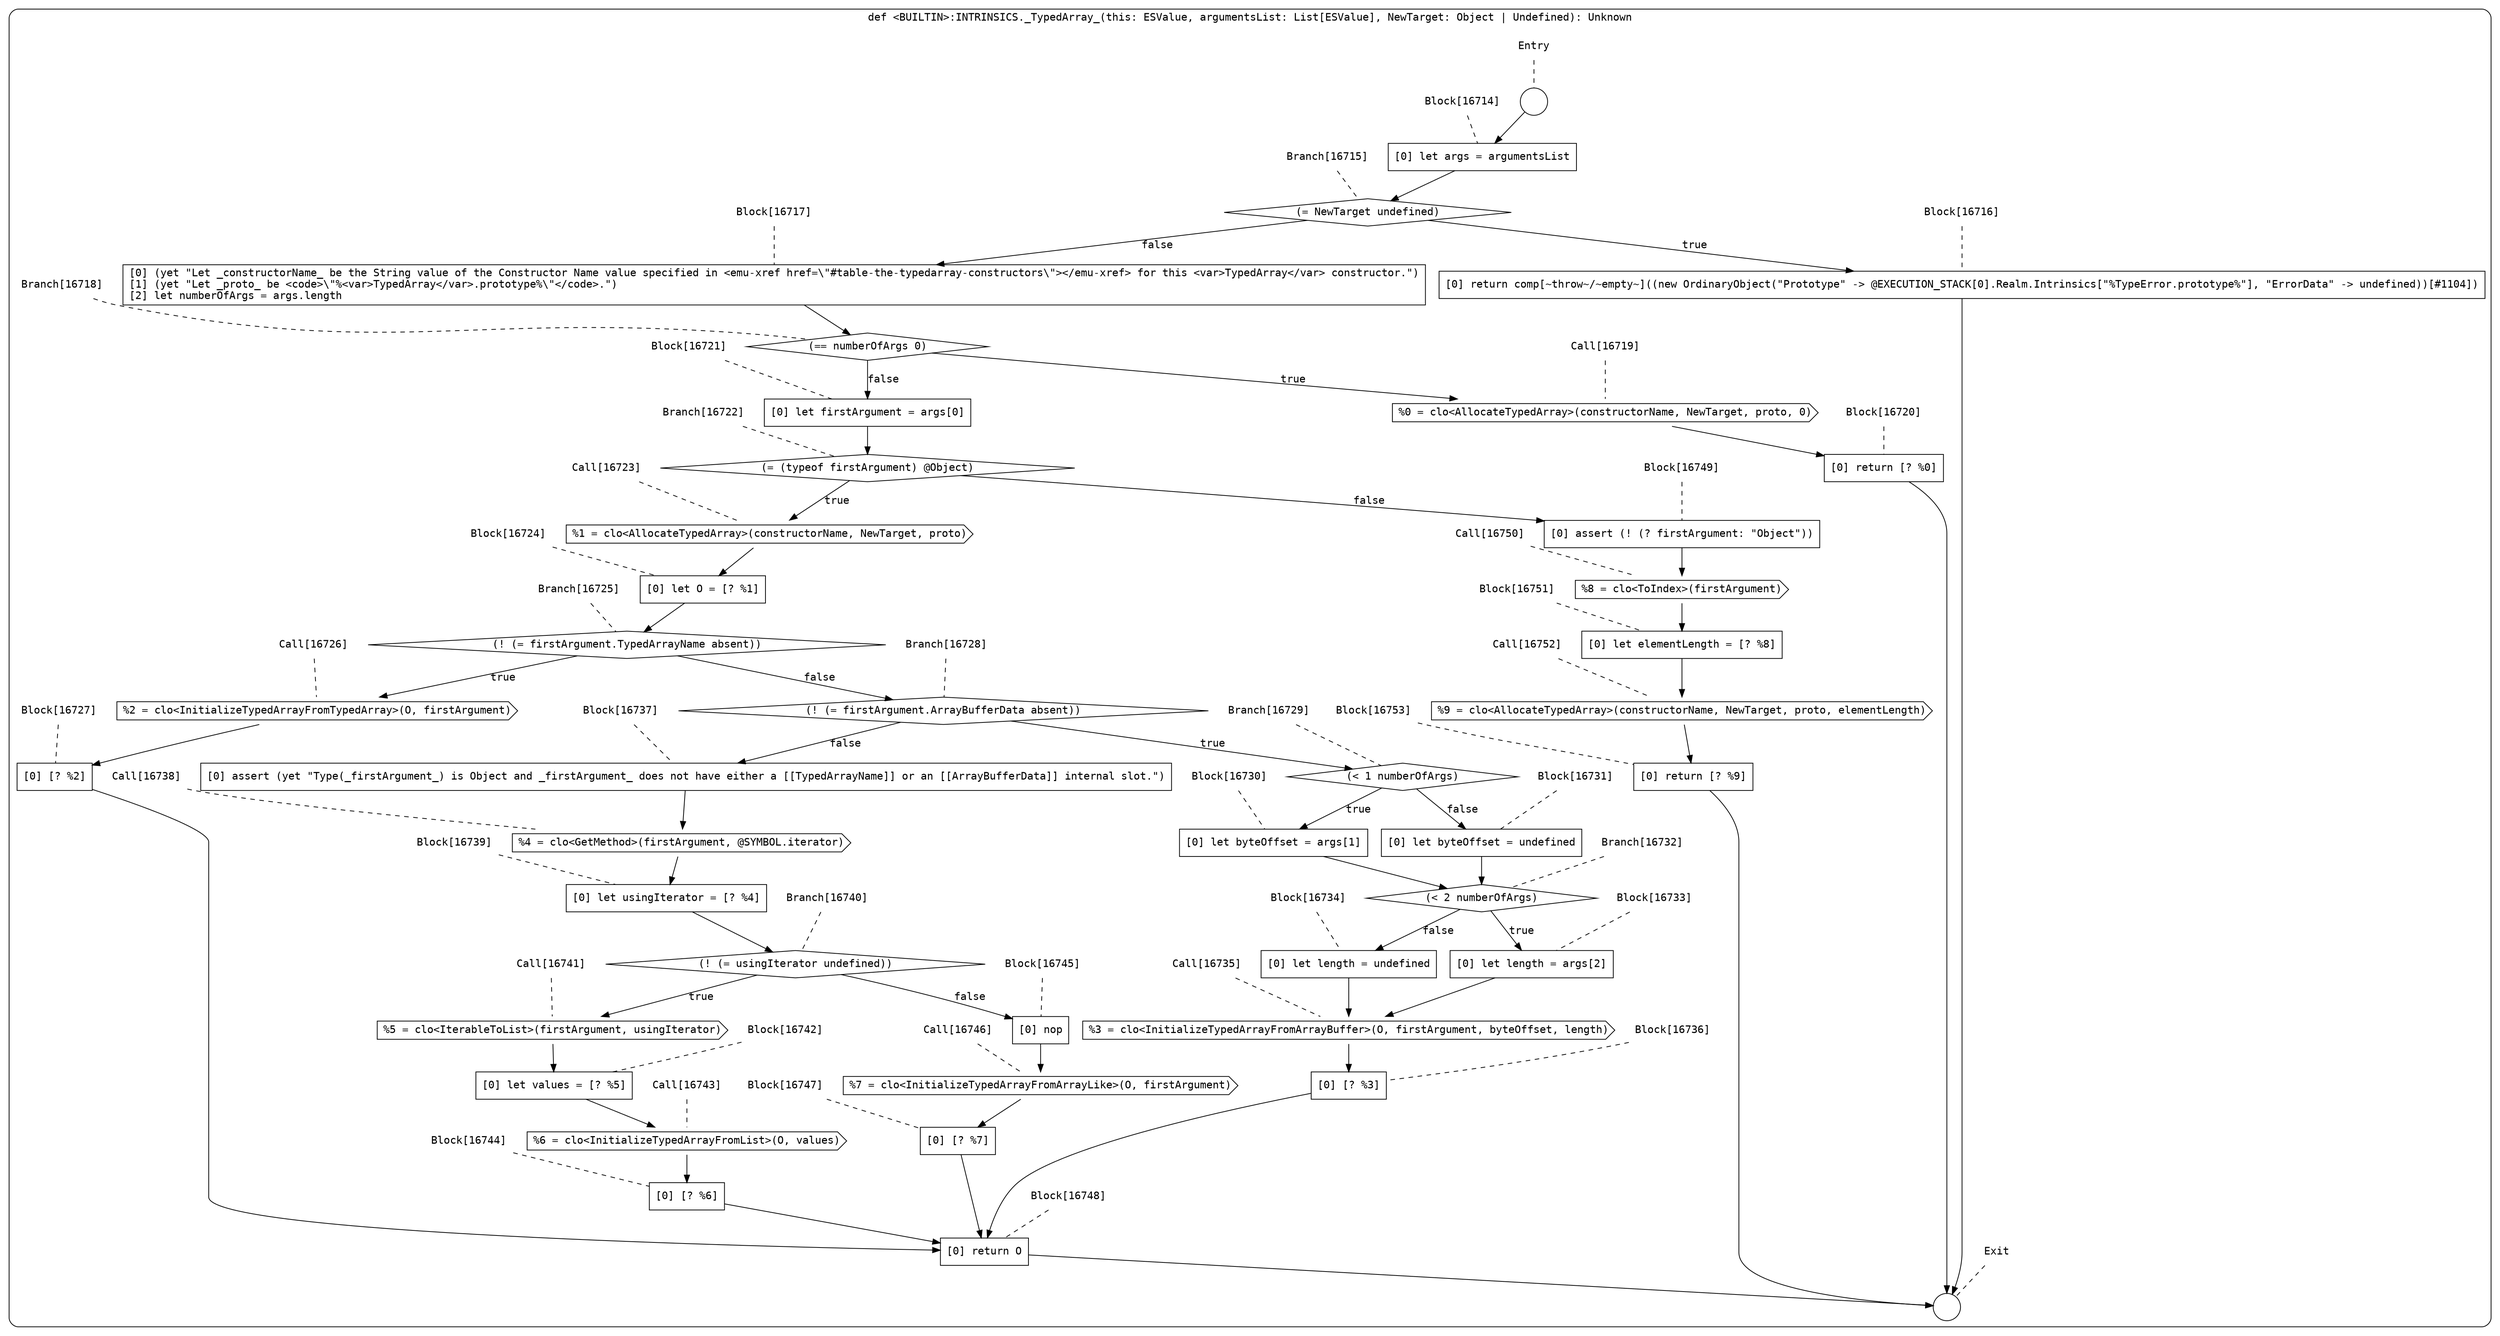 digraph {
  graph [fontname = "Consolas"]
  node [fontname = "Consolas"]
  edge [fontname = "Consolas"]
  subgraph cluster2425 {
    label = "def <BUILTIN>:INTRINSICS._TypedArray_(this: ESValue, argumentsList: List[ESValue], NewTarget: Object | Undefined): Unknown"
    style = rounded
    cluster2425_entry_name [shape=none, label=<<font color="black">Entry</font>>]
    cluster2425_entry_name -> cluster2425_entry [arrowhead=none, color="black", style=dashed]
    cluster2425_entry [shape=circle label=" " color="black" fillcolor="white" style=filled]
    cluster2425_entry -> node16714 [color="black"]
    cluster2425_exit_name [shape=none, label=<<font color="black">Exit</font>>]
    cluster2425_exit_name -> cluster2425_exit [arrowhead=none, color="black", style=dashed]
    cluster2425_exit [shape=circle label=" " color="black" fillcolor="white" style=filled]
    node16714_name [shape=none, label=<<font color="black">Block[16714]</font>>]
    node16714_name -> node16714 [arrowhead=none, color="black", style=dashed]
    node16714 [shape=box, label=<<font color="black">[0] let args = argumentsList<BR ALIGN="LEFT"/></font>> color="black" fillcolor="white", style=filled]
    node16714 -> node16715 [color="black"]
    node16715_name [shape=none, label=<<font color="black">Branch[16715]</font>>]
    node16715_name -> node16715 [arrowhead=none, color="black", style=dashed]
    node16715 [shape=diamond, label=<<font color="black">(= NewTarget undefined)</font>> color="black" fillcolor="white", style=filled]
    node16715 -> node16716 [label=<<font color="black">true</font>> color="black"]
    node16715 -> node16717 [label=<<font color="black">false</font>> color="black"]
    node16716_name [shape=none, label=<<font color="black">Block[16716]</font>>]
    node16716_name -> node16716 [arrowhead=none, color="black", style=dashed]
    node16716 [shape=box, label=<<font color="black">[0] return comp[~throw~/~empty~]((new OrdinaryObject(&quot;Prototype&quot; -&gt; @EXECUTION_STACK[0].Realm.Intrinsics[&quot;%TypeError.prototype%&quot;], &quot;ErrorData&quot; -&gt; undefined))[#1104])<BR ALIGN="LEFT"/></font>> color="black" fillcolor="white", style=filled]
    node16716 -> cluster2425_exit [color="black"]
    node16717_name [shape=none, label=<<font color="black">Block[16717]</font>>]
    node16717_name -> node16717 [arrowhead=none, color="black", style=dashed]
    node16717 [shape=box, label=<<font color="black">[0] (yet &quot;Let _constructorName_ be the String value of the Constructor Name value specified in &lt;emu-xref href=\&quot;#table-the-typedarray-constructors\&quot;&gt;&lt;/emu-xref&gt; for this &lt;var&gt;TypedArray&lt;/var&gt; constructor.&quot;)<BR ALIGN="LEFT"/>[1] (yet &quot;Let _proto_ be &lt;code&gt;\&quot;%&lt;var&gt;TypedArray&lt;/var&gt;.prototype%\&quot;&lt;/code&gt;.&quot;)<BR ALIGN="LEFT"/>[2] let numberOfArgs = args.length<BR ALIGN="LEFT"/></font>> color="black" fillcolor="white", style=filled]
    node16717 -> node16718 [color="black"]
    node16718_name [shape=none, label=<<font color="black">Branch[16718]</font>>]
    node16718_name -> node16718 [arrowhead=none, color="black", style=dashed]
    node16718 [shape=diamond, label=<<font color="black">(== numberOfArgs 0)</font>> color="black" fillcolor="white", style=filled]
    node16718 -> node16719 [label=<<font color="black">true</font>> color="black"]
    node16718 -> node16721 [label=<<font color="black">false</font>> color="black"]
    node16719_name [shape=none, label=<<font color="black">Call[16719]</font>>]
    node16719_name -> node16719 [arrowhead=none, color="black", style=dashed]
    node16719 [shape=cds, label=<<font color="black">%0 = clo&lt;AllocateTypedArray&gt;(constructorName, NewTarget, proto, 0)</font>> color="black" fillcolor="white", style=filled]
    node16719 -> node16720 [color="black"]
    node16721_name [shape=none, label=<<font color="black">Block[16721]</font>>]
    node16721_name -> node16721 [arrowhead=none, color="black", style=dashed]
    node16721 [shape=box, label=<<font color="black">[0] let firstArgument = args[0]<BR ALIGN="LEFT"/></font>> color="black" fillcolor="white", style=filled]
    node16721 -> node16722 [color="black"]
    node16720_name [shape=none, label=<<font color="black">Block[16720]</font>>]
    node16720_name -> node16720 [arrowhead=none, color="black", style=dashed]
    node16720 [shape=box, label=<<font color="black">[0] return [? %0]<BR ALIGN="LEFT"/></font>> color="black" fillcolor="white", style=filled]
    node16720 -> cluster2425_exit [color="black"]
    node16722_name [shape=none, label=<<font color="black">Branch[16722]</font>>]
    node16722_name -> node16722 [arrowhead=none, color="black", style=dashed]
    node16722 [shape=diamond, label=<<font color="black">(= (typeof firstArgument) @Object)</font>> color="black" fillcolor="white", style=filled]
    node16722 -> node16723 [label=<<font color="black">true</font>> color="black"]
    node16722 -> node16749 [label=<<font color="black">false</font>> color="black"]
    node16723_name [shape=none, label=<<font color="black">Call[16723]</font>>]
    node16723_name -> node16723 [arrowhead=none, color="black", style=dashed]
    node16723 [shape=cds, label=<<font color="black">%1 = clo&lt;AllocateTypedArray&gt;(constructorName, NewTarget, proto)</font>> color="black" fillcolor="white", style=filled]
    node16723 -> node16724 [color="black"]
    node16749_name [shape=none, label=<<font color="black">Block[16749]</font>>]
    node16749_name -> node16749 [arrowhead=none, color="black", style=dashed]
    node16749 [shape=box, label=<<font color="black">[0] assert (! (? firstArgument: &quot;Object&quot;))<BR ALIGN="LEFT"/></font>> color="black" fillcolor="white", style=filled]
    node16749 -> node16750 [color="black"]
    node16724_name [shape=none, label=<<font color="black">Block[16724]</font>>]
    node16724_name -> node16724 [arrowhead=none, color="black", style=dashed]
    node16724 [shape=box, label=<<font color="black">[0] let O = [? %1]<BR ALIGN="LEFT"/></font>> color="black" fillcolor="white", style=filled]
    node16724 -> node16725 [color="black"]
    node16750_name [shape=none, label=<<font color="black">Call[16750]</font>>]
    node16750_name -> node16750 [arrowhead=none, color="black", style=dashed]
    node16750 [shape=cds, label=<<font color="black">%8 = clo&lt;ToIndex&gt;(firstArgument)</font>> color="black" fillcolor="white", style=filled]
    node16750 -> node16751 [color="black"]
    node16725_name [shape=none, label=<<font color="black">Branch[16725]</font>>]
    node16725_name -> node16725 [arrowhead=none, color="black", style=dashed]
    node16725 [shape=diamond, label=<<font color="black">(! (= firstArgument.TypedArrayName absent))</font>> color="black" fillcolor="white", style=filled]
    node16725 -> node16726 [label=<<font color="black">true</font>> color="black"]
    node16725 -> node16728 [label=<<font color="black">false</font>> color="black"]
    node16751_name [shape=none, label=<<font color="black">Block[16751]</font>>]
    node16751_name -> node16751 [arrowhead=none, color="black", style=dashed]
    node16751 [shape=box, label=<<font color="black">[0] let elementLength = [? %8]<BR ALIGN="LEFT"/></font>> color="black" fillcolor="white", style=filled]
    node16751 -> node16752 [color="black"]
    node16726_name [shape=none, label=<<font color="black">Call[16726]</font>>]
    node16726_name -> node16726 [arrowhead=none, color="black", style=dashed]
    node16726 [shape=cds, label=<<font color="black">%2 = clo&lt;InitializeTypedArrayFromTypedArray&gt;(O, firstArgument)</font>> color="black" fillcolor="white", style=filled]
    node16726 -> node16727 [color="black"]
    node16728_name [shape=none, label=<<font color="black">Branch[16728]</font>>]
    node16728_name -> node16728 [arrowhead=none, color="black", style=dashed]
    node16728 [shape=diamond, label=<<font color="black">(! (= firstArgument.ArrayBufferData absent))</font>> color="black" fillcolor="white", style=filled]
    node16728 -> node16729 [label=<<font color="black">true</font>> color="black"]
    node16728 -> node16737 [label=<<font color="black">false</font>> color="black"]
    node16752_name [shape=none, label=<<font color="black">Call[16752]</font>>]
    node16752_name -> node16752 [arrowhead=none, color="black", style=dashed]
    node16752 [shape=cds, label=<<font color="black">%9 = clo&lt;AllocateTypedArray&gt;(constructorName, NewTarget, proto, elementLength)</font>> color="black" fillcolor="white", style=filled]
    node16752 -> node16753 [color="black"]
    node16727_name [shape=none, label=<<font color="black">Block[16727]</font>>]
    node16727_name -> node16727 [arrowhead=none, color="black", style=dashed]
    node16727 [shape=box, label=<<font color="black">[0] [? %2]<BR ALIGN="LEFT"/></font>> color="black" fillcolor="white", style=filled]
    node16727 -> node16748 [color="black"]
    node16729_name [shape=none, label=<<font color="black">Branch[16729]</font>>]
    node16729_name -> node16729 [arrowhead=none, color="black", style=dashed]
    node16729 [shape=diamond, label=<<font color="black">(&lt; 1 numberOfArgs)</font>> color="black" fillcolor="white", style=filled]
    node16729 -> node16730 [label=<<font color="black">true</font>> color="black"]
    node16729 -> node16731 [label=<<font color="black">false</font>> color="black"]
    node16737_name [shape=none, label=<<font color="black">Block[16737]</font>>]
    node16737_name -> node16737 [arrowhead=none, color="black", style=dashed]
    node16737 [shape=box, label=<<font color="black">[0] assert (yet &quot;Type(_firstArgument_) is Object and _firstArgument_ does not have either a [[TypedArrayName]] or an [[ArrayBufferData]] internal slot.&quot;)<BR ALIGN="LEFT"/></font>> color="black" fillcolor="white", style=filled]
    node16737 -> node16738 [color="black"]
    node16753_name [shape=none, label=<<font color="black">Block[16753]</font>>]
    node16753_name -> node16753 [arrowhead=none, color="black", style=dashed]
    node16753 [shape=box, label=<<font color="black">[0] return [? %9]<BR ALIGN="LEFT"/></font>> color="black" fillcolor="white", style=filled]
    node16753 -> cluster2425_exit [color="black"]
    node16748_name [shape=none, label=<<font color="black">Block[16748]</font>>]
    node16748_name -> node16748 [arrowhead=none, color="black", style=dashed]
    node16748 [shape=box, label=<<font color="black">[0] return O<BR ALIGN="LEFT"/></font>> color="black" fillcolor="white", style=filled]
    node16748 -> cluster2425_exit [color="black"]
    node16730_name [shape=none, label=<<font color="black">Block[16730]</font>>]
    node16730_name -> node16730 [arrowhead=none, color="black", style=dashed]
    node16730 [shape=box, label=<<font color="black">[0] let byteOffset = args[1]<BR ALIGN="LEFT"/></font>> color="black" fillcolor="white", style=filled]
    node16730 -> node16732 [color="black"]
    node16731_name [shape=none, label=<<font color="black">Block[16731]</font>>]
    node16731_name -> node16731 [arrowhead=none, color="black", style=dashed]
    node16731 [shape=box, label=<<font color="black">[0] let byteOffset = undefined<BR ALIGN="LEFT"/></font>> color="black" fillcolor="white", style=filled]
    node16731 -> node16732 [color="black"]
    node16738_name [shape=none, label=<<font color="black">Call[16738]</font>>]
    node16738_name -> node16738 [arrowhead=none, color="black", style=dashed]
    node16738 [shape=cds, label=<<font color="black">%4 = clo&lt;GetMethod&gt;(firstArgument, @SYMBOL.iterator)</font>> color="black" fillcolor="white", style=filled]
    node16738 -> node16739 [color="black"]
    node16732_name [shape=none, label=<<font color="black">Branch[16732]</font>>]
    node16732_name -> node16732 [arrowhead=none, color="black", style=dashed]
    node16732 [shape=diamond, label=<<font color="black">(&lt; 2 numberOfArgs)</font>> color="black" fillcolor="white", style=filled]
    node16732 -> node16733 [label=<<font color="black">true</font>> color="black"]
    node16732 -> node16734 [label=<<font color="black">false</font>> color="black"]
    node16739_name [shape=none, label=<<font color="black">Block[16739]</font>>]
    node16739_name -> node16739 [arrowhead=none, color="black", style=dashed]
    node16739 [shape=box, label=<<font color="black">[0] let usingIterator = [? %4]<BR ALIGN="LEFT"/></font>> color="black" fillcolor="white", style=filled]
    node16739 -> node16740 [color="black"]
    node16733_name [shape=none, label=<<font color="black">Block[16733]</font>>]
    node16733_name -> node16733 [arrowhead=none, color="black", style=dashed]
    node16733 [shape=box, label=<<font color="black">[0] let length = args[2]<BR ALIGN="LEFT"/></font>> color="black" fillcolor="white", style=filled]
    node16733 -> node16735 [color="black"]
    node16734_name [shape=none, label=<<font color="black">Block[16734]</font>>]
    node16734_name -> node16734 [arrowhead=none, color="black", style=dashed]
    node16734 [shape=box, label=<<font color="black">[0] let length = undefined<BR ALIGN="LEFT"/></font>> color="black" fillcolor="white", style=filled]
    node16734 -> node16735 [color="black"]
    node16740_name [shape=none, label=<<font color="black">Branch[16740]</font>>]
    node16740_name -> node16740 [arrowhead=none, color="black", style=dashed]
    node16740 [shape=diamond, label=<<font color="black">(! (= usingIterator undefined))</font>> color="black" fillcolor="white", style=filled]
    node16740 -> node16741 [label=<<font color="black">true</font>> color="black"]
    node16740 -> node16745 [label=<<font color="black">false</font>> color="black"]
    node16735_name [shape=none, label=<<font color="black">Call[16735]</font>>]
    node16735_name -> node16735 [arrowhead=none, color="black", style=dashed]
    node16735 [shape=cds, label=<<font color="black">%3 = clo&lt;InitializeTypedArrayFromArrayBuffer&gt;(O, firstArgument, byteOffset, length)</font>> color="black" fillcolor="white", style=filled]
    node16735 -> node16736 [color="black"]
    node16741_name [shape=none, label=<<font color="black">Call[16741]</font>>]
    node16741_name -> node16741 [arrowhead=none, color="black", style=dashed]
    node16741 [shape=cds, label=<<font color="black">%5 = clo&lt;IterableToList&gt;(firstArgument, usingIterator)</font>> color="black" fillcolor="white", style=filled]
    node16741 -> node16742 [color="black"]
    node16745_name [shape=none, label=<<font color="black">Block[16745]</font>>]
    node16745_name -> node16745 [arrowhead=none, color="black", style=dashed]
    node16745 [shape=box, label=<<font color="black">[0] nop<BR ALIGN="LEFT"/></font>> color="black" fillcolor="white", style=filled]
    node16745 -> node16746 [color="black"]
    node16736_name [shape=none, label=<<font color="black">Block[16736]</font>>]
    node16736_name -> node16736 [arrowhead=none, color="black", style=dashed]
    node16736 [shape=box, label=<<font color="black">[0] [? %3]<BR ALIGN="LEFT"/></font>> color="black" fillcolor="white", style=filled]
    node16736 -> node16748 [color="black"]
    node16742_name [shape=none, label=<<font color="black">Block[16742]</font>>]
    node16742_name -> node16742 [arrowhead=none, color="black", style=dashed]
    node16742 [shape=box, label=<<font color="black">[0] let values = [? %5]<BR ALIGN="LEFT"/></font>> color="black" fillcolor="white", style=filled]
    node16742 -> node16743 [color="black"]
    node16746_name [shape=none, label=<<font color="black">Call[16746]</font>>]
    node16746_name -> node16746 [arrowhead=none, color="black", style=dashed]
    node16746 [shape=cds, label=<<font color="black">%7 = clo&lt;InitializeTypedArrayFromArrayLike&gt;(O, firstArgument)</font>> color="black" fillcolor="white", style=filled]
    node16746 -> node16747 [color="black"]
    node16743_name [shape=none, label=<<font color="black">Call[16743]</font>>]
    node16743_name -> node16743 [arrowhead=none, color="black", style=dashed]
    node16743 [shape=cds, label=<<font color="black">%6 = clo&lt;InitializeTypedArrayFromList&gt;(O, values)</font>> color="black" fillcolor="white", style=filled]
    node16743 -> node16744 [color="black"]
    node16747_name [shape=none, label=<<font color="black">Block[16747]</font>>]
    node16747_name -> node16747 [arrowhead=none, color="black", style=dashed]
    node16747 [shape=box, label=<<font color="black">[0] [? %7]<BR ALIGN="LEFT"/></font>> color="black" fillcolor="white", style=filled]
    node16747 -> node16748 [color="black"]
    node16744_name [shape=none, label=<<font color="black">Block[16744]</font>>]
    node16744_name -> node16744 [arrowhead=none, color="black", style=dashed]
    node16744 [shape=box, label=<<font color="black">[0] [? %6]<BR ALIGN="LEFT"/></font>> color="black" fillcolor="white", style=filled]
    node16744 -> node16748 [color="black"]
  }
}